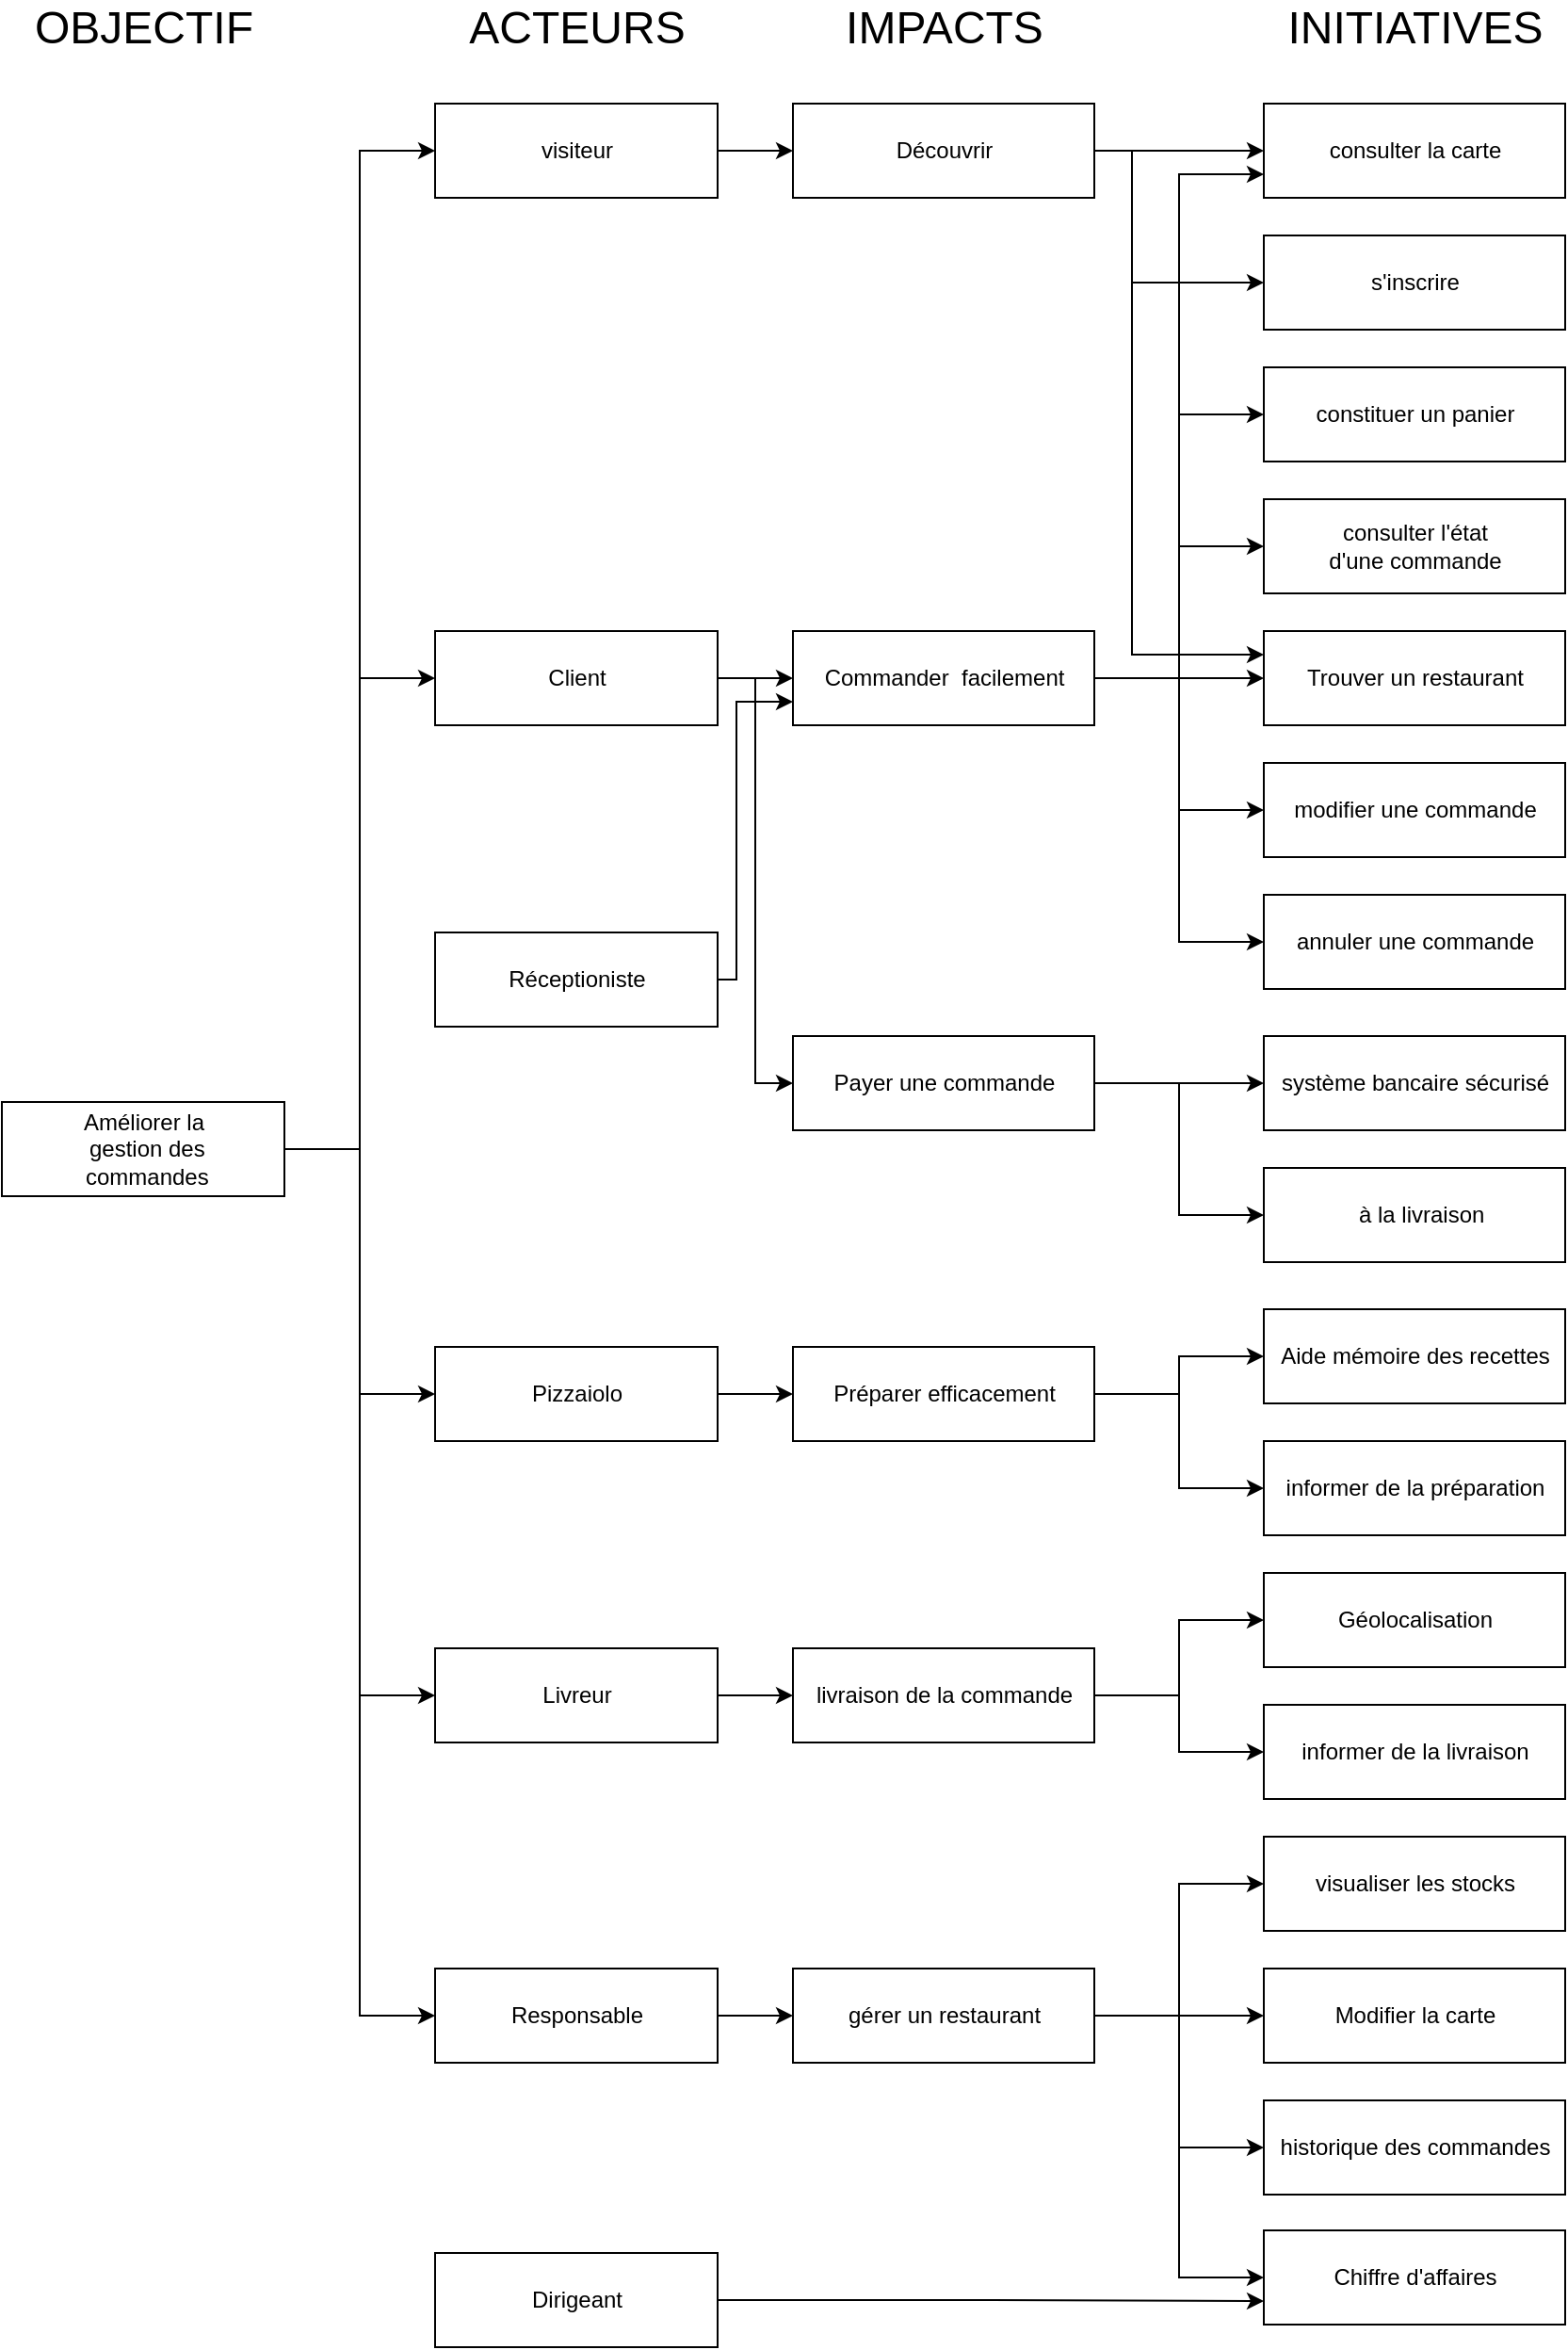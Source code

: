 <mxfile version="14.6.1" type="device"><diagram id="GyILsVNMWldsFnmVUfPP" name="Page-1"><mxGraphModel dx="1942" dy="992" grid="1" gridSize="10" guides="1" tooltips="1" connect="1" arrows="1" fold="1" page="1" pageScale="1" pageWidth="1169" pageHeight="1654" math="0" shadow="0"><root><mxCell id="0"/><mxCell id="1" parent="0"/><mxCell id="XgdL_w0IbXJJiG53eRvk-42" style="edgeStyle=orthogonalEdgeStyle;rounded=0;orthogonalLoop=1;jettySize=auto;html=1;exitX=1;exitY=0.5;exitDx=0;exitDy=0;entryX=0;entryY=0.5;entryDx=0;entryDy=0;" edge="1" parent="1" source="XgdL_w0IbXJJiG53eRvk-47" target="XgdL_w0IbXJJiG53eRvk-80"><mxGeometry relative="1" as="geometry"/></mxCell><mxCell id="XgdL_w0IbXJJiG53eRvk-43" style="edgeStyle=orthogonalEdgeStyle;rounded=0;orthogonalLoop=1;jettySize=auto;html=1;exitX=1;exitY=0.5;exitDx=0;exitDy=0;entryX=0;entryY=0.5;entryDx=0;entryDy=0;" edge="1" parent="1" source="XgdL_w0IbXJJiG53eRvk-47" target="XgdL_w0IbXJJiG53eRvk-50"><mxGeometry relative="1" as="geometry"/></mxCell><mxCell id="XgdL_w0IbXJJiG53eRvk-44" style="edgeStyle=orthogonalEdgeStyle;rounded=0;orthogonalLoop=1;jettySize=auto;html=1;exitX=1;exitY=0.5;exitDx=0;exitDy=0;entryX=0;entryY=0.5;entryDx=0;entryDy=0;" edge="1" parent="1" source="XgdL_w0IbXJJiG53eRvk-47" target="XgdL_w0IbXJJiG53eRvk-55"><mxGeometry relative="1" as="geometry"/></mxCell><mxCell id="XgdL_w0IbXJJiG53eRvk-45" style="edgeStyle=orthogonalEdgeStyle;rounded=0;orthogonalLoop=1;jettySize=auto;html=1;exitX=1;exitY=0.5;exitDx=0;exitDy=0;entryX=0;entryY=0.5;entryDx=0;entryDy=0;" edge="1" parent="1" source="XgdL_w0IbXJJiG53eRvk-47" target="XgdL_w0IbXJJiG53eRvk-52"><mxGeometry relative="1" as="geometry"/></mxCell><mxCell id="XgdL_w0IbXJJiG53eRvk-46" style="edgeStyle=orthogonalEdgeStyle;rounded=0;orthogonalLoop=1;jettySize=auto;html=1;exitX=1;exitY=0.5;exitDx=0;exitDy=0;entryX=0;entryY=0.5;entryDx=0;entryDy=0;" edge="1" parent="1" source="XgdL_w0IbXJJiG53eRvk-47" target="XgdL_w0IbXJJiG53eRvk-70"><mxGeometry relative="1" as="geometry"/></mxCell><mxCell id="XgdL_w0IbXJJiG53eRvk-47" value="Améliorer la&lt;br&gt;&amp;nbsp;gestion des&lt;br&gt;&amp;nbsp;commandes" style="html=1;" vertex="1" parent="1"><mxGeometry x="160" y="610" width="150" height="50" as="geometry"/></mxCell><mxCell id="XgdL_w0IbXJJiG53eRvk-48" style="edgeStyle=orthogonalEdgeStyle;rounded=0;orthogonalLoop=1;jettySize=auto;html=1;exitX=1;exitY=0.5;exitDx=0;exitDy=0;entryX=0;entryY=0.5;entryDx=0;entryDy=0;" edge="1" parent="1" source="XgdL_w0IbXJJiG53eRvk-50" target="XgdL_w0IbXJJiG53eRvk-87"><mxGeometry relative="1" as="geometry"/></mxCell><mxCell id="XgdL_w0IbXJJiG53eRvk-49" style="edgeStyle=orthogonalEdgeStyle;rounded=0;orthogonalLoop=1;jettySize=auto;html=1;exitX=1;exitY=0.5;exitDx=0;exitDy=0;entryX=0;entryY=0.5;entryDx=0;entryDy=0;" edge="1" parent="1" source="XgdL_w0IbXJJiG53eRvk-50" target="XgdL_w0IbXJJiG53eRvk-58"><mxGeometry relative="1" as="geometry"/></mxCell><mxCell id="XgdL_w0IbXJJiG53eRvk-50" value="Client" style="html=1;" vertex="1" parent="1"><mxGeometry x="390" y="360" width="150" height="50" as="geometry"/></mxCell><mxCell id="XgdL_w0IbXJJiG53eRvk-51" style="edgeStyle=orthogonalEdgeStyle;rounded=0;orthogonalLoop=1;jettySize=auto;html=1;exitX=1;exitY=0.5;exitDx=0;exitDy=0;entryX=0;entryY=0.5;entryDx=0;entryDy=0;" edge="1" parent="1" source="XgdL_w0IbXJJiG53eRvk-52" target="XgdL_w0IbXJJiG53eRvk-61"><mxGeometry relative="1" as="geometry"/></mxCell><mxCell id="XgdL_w0IbXJJiG53eRvk-52" value="Livreur" style="html=1;" vertex="1" parent="1"><mxGeometry x="390" y="900" width="150" height="50" as="geometry"/></mxCell><mxCell id="XgdL_w0IbXJJiG53eRvk-54" style="edgeStyle=orthogonalEdgeStyle;rounded=0;orthogonalLoop=1;jettySize=auto;html=1;exitX=1;exitY=0.5;exitDx=0;exitDy=0;entryX=0;entryY=0.5;entryDx=0;entryDy=0;" edge="1" parent="1" source="XgdL_w0IbXJJiG53eRvk-55" target="XgdL_w0IbXJJiG53eRvk-68"><mxGeometry relative="1" as="geometry"><Array as="points"/></mxGeometry></mxCell><mxCell id="XgdL_w0IbXJJiG53eRvk-55" value="Pizzaiolo" style="html=1;" vertex="1" parent="1"><mxGeometry x="390" y="740" width="150" height="50" as="geometry"/></mxCell><mxCell id="XgdL_w0IbXJJiG53eRvk-56" style="edgeStyle=orthogonalEdgeStyle;rounded=0;orthogonalLoop=1;jettySize=auto;html=1;exitX=1;exitY=0.5;exitDx=0;exitDy=0;" edge="1" parent="1" source="XgdL_w0IbXJJiG53eRvk-58" target="XgdL_w0IbXJJiG53eRvk-92"><mxGeometry relative="1" as="geometry"/></mxCell><mxCell id="XgdL_w0IbXJJiG53eRvk-57" style="edgeStyle=orthogonalEdgeStyle;rounded=0;orthogonalLoop=1;jettySize=auto;html=1;exitX=1;exitY=0.5;exitDx=0;exitDy=0;entryX=0;entryY=0.5;entryDx=0;entryDy=0;" edge="1" parent="1" source="XgdL_w0IbXJJiG53eRvk-58" target="XgdL_w0IbXJJiG53eRvk-95"><mxGeometry relative="1" as="geometry"/></mxCell><mxCell id="XgdL_w0IbXJJiG53eRvk-58" value="Payer une commande" style="html=1;" vertex="1" parent="1"><mxGeometry x="580" y="575" width="160" height="50" as="geometry"/></mxCell><mxCell id="XgdL_w0IbXJJiG53eRvk-59" style="edgeStyle=orthogonalEdgeStyle;rounded=0;orthogonalLoop=1;jettySize=auto;html=1;exitX=1;exitY=0.5;exitDx=0;exitDy=0;entryX=0;entryY=0.5;entryDx=0;entryDy=0;" edge="1" parent="1" source="XgdL_w0IbXJJiG53eRvk-61" target="XgdL_w0IbXJJiG53eRvk-62"><mxGeometry relative="1" as="geometry"/></mxCell><mxCell id="XgdL_w0IbXJJiG53eRvk-60" style="edgeStyle=orthogonalEdgeStyle;rounded=0;orthogonalLoop=1;jettySize=auto;html=1;exitX=1;exitY=0.5;exitDx=0;exitDy=0;entryX=0;entryY=0.5;entryDx=0;entryDy=0;" edge="1" parent="1" source="XgdL_w0IbXJJiG53eRvk-61" target="XgdL_w0IbXJJiG53eRvk-97"><mxGeometry relative="1" as="geometry"/></mxCell><mxCell id="XgdL_w0IbXJJiG53eRvk-61" value="livraison de la commande" style="html=1;" vertex="1" parent="1"><mxGeometry x="580" y="900" width="160" height="50" as="geometry"/></mxCell><mxCell id="XgdL_w0IbXJJiG53eRvk-62" value="Géolocalisation" style="html=1;" vertex="1" parent="1"><mxGeometry x="830" y="860" width="160" height="50" as="geometry"/></mxCell><mxCell id="XgdL_w0IbXJJiG53eRvk-63" value="Aide mémoire des recettes" style="html=1;" vertex="1" parent="1"><mxGeometry x="830" y="720" width="160" height="50" as="geometry"/></mxCell><mxCell id="XgdL_w0IbXJJiG53eRvk-64" value="modifier une commande" style="html=1;" vertex="1" parent="1"><mxGeometry x="830" y="430" width="160" height="50" as="geometry"/></mxCell><mxCell id="XgdL_w0IbXJJiG53eRvk-65" value="constituer un panier" style="html=1;" vertex="1" parent="1"><mxGeometry x="830" y="220" width="160" height="50" as="geometry"/></mxCell><mxCell id="XgdL_w0IbXJJiG53eRvk-66" style="edgeStyle=orthogonalEdgeStyle;rounded=0;orthogonalLoop=1;jettySize=auto;html=1;exitX=1;exitY=0.5;exitDx=0;exitDy=0;" edge="1" parent="1" source="XgdL_w0IbXJJiG53eRvk-68" target="XgdL_w0IbXJJiG53eRvk-63"><mxGeometry relative="1" as="geometry"/></mxCell><mxCell id="XgdL_w0IbXJJiG53eRvk-67" style="edgeStyle=orthogonalEdgeStyle;rounded=0;orthogonalLoop=1;jettySize=auto;html=1;exitX=1;exitY=0.5;exitDx=0;exitDy=0;" edge="1" parent="1" source="XgdL_w0IbXJJiG53eRvk-68" target="XgdL_w0IbXJJiG53eRvk-96"><mxGeometry relative="1" as="geometry"/></mxCell><mxCell id="XgdL_w0IbXJJiG53eRvk-68" value="Préparer efficacement" style="html=1;" vertex="1" parent="1"><mxGeometry x="580" y="740" width="160" height="50" as="geometry"/></mxCell><mxCell id="XgdL_w0IbXJJiG53eRvk-69" style="edgeStyle=orthogonalEdgeStyle;rounded=0;orthogonalLoop=1;jettySize=auto;html=1;exitX=1;exitY=0.5;exitDx=0;exitDy=0;" edge="1" parent="1" source="XgdL_w0IbXJJiG53eRvk-70" target="XgdL_w0IbXJJiG53eRvk-76"><mxGeometry relative="1" as="geometry"/></mxCell><mxCell id="XgdL_w0IbXJJiG53eRvk-70" value="Responsable&lt;br&gt;" style="html=1;" vertex="1" parent="1"><mxGeometry x="390" y="1070" width="150" height="50" as="geometry"/></mxCell><mxCell id="XgdL_w0IbXJJiG53eRvk-71" value="Modifier la carte" style="html=1;" vertex="1" parent="1"><mxGeometry x="830" y="1070" width="160" height="50" as="geometry"/></mxCell><mxCell id="XgdL_w0IbXJJiG53eRvk-72" style="edgeStyle=orthogonalEdgeStyle;rounded=0;orthogonalLoop=1;jettySize=auto;html=1;exitX=1;exitY=0.5;exitDx=0;exitDy=0;entryX=0;entryY=0.5;entryDx=0;entryDy=0;" edge="1" parent="1" source="XgdL_w0IbXJJiG53eRvk-76" target="XgdL_w0IbXJJiG53eRvk-77"><mxGeometry relative="1" as="geometry"/></mxCell><mxCell id="XgdL_w0IbXJJiG53eRvk-73" style="edgeStyle=orthogonalEdgeStyle;rounded=0;orthogonalLoop=1;jettySize=auto;html=1;exitX=1;exitY=0.5;exitDx=0;exitDy=0;entryX=0;entryY=0.5;entryDx=0;entryDy=0;" edge="1" parent="1" source="XgdL_w0IbXJJiG53eRvk-76" target="XgdL_w0IbXJJiG53eRvk-71"><mxGeometry relative="1" as="geometry"/></mxCell><mxCell id="XgdL_w0IbXJJiG53eRvk-74" style="edgeStyle=orthogonalEdgeStyle;rounded=0;orthogonalLoop=1;jettySize=auto;html=1;exitX=1;exitY=0.5;exitDx=0;exitDy=0;entryX=0;entryY=0.5;entryDx=0;entryDy=0;" edge="1" parent="1" source="XgdL_w0IbXJJiG53eRvk-76" target="XgdL_w0IbXJJiG53eRvk-98"><mxGeometry relative="1" as="geometry"/></mxCell><mxCell id="XgdL_w0IbXJJiG53eRvk-75" style="edgeStyle=orthogonalEdgeStyle;rounded=0;orthogonalLoop=1;jettySize=auto;html=1;exitX=1;exitY=0.5;exitDx=0;exitDy=0;entryX=0;entryY=0.5;entryDx=0;entryDy=0;" edge="1" parent="1" source="XgdL_w0IbXJJiG53eRvk-76" target="XgdL_w0IbXJJiG53eRvk-100"><mxGeometry relative="1" as="geometry"/></mxCell><mxCell id="XgdL_w0IbXJJiG53eRvk-76" value="gérer un restaurant" style="html=1;" vertex="1" parent="1"><mxGeometry x="580" y="1070" width="160" height="50" as="geometry"/></mxCell><mxCell id="XgdL_w0IbXJJiG53eRvk-77" value="visualiser les stocks" style="html=1;" vertex="1" parent="1"><mxGeometry x="830" y="1000" width="160" height="50" as="geometry"/></mxCell><mxCell id="XgdL_w0IbXJJiG53eRvk-78" value="consulter l'état &lt;br&gt;d'une commande" style="html=1;" vertex="1" parent="1"><mxGeometry x="830" y="290" width="160" height="50" as="geometry"/></mxCell><mxCell id="XgdL_w0IbXJJiG53eRvk-79" style="edgeStyle=orthogonalEdgeStyle;rounded=0;orthogonalLoop=1;jettySize=auto;html=1;exitX=1;exitY=0.5;exitDx=0;exitDy=0;entryX=0;entryY=0.5;entryDx=0;entryDy=0;" edge="1" parent="1" source="XgdL_w0IbXJJiG53eRvk-80" target="XgdL_w0IbXJJiG53eRvk-91"><mxGeometry relative="1" as="geometry"/></mxCell><mxCell id="XgdL_w0IbXJJiG53eRvk-80" value="visiteur" style="html=1;" vertex="1" parent="1"><mxGeometry x="390" y="80" width="150" height="50" as="geometry"/></mxCell><mxCell id="XgdL_w0IbXJJiG53eRvk-81" value="consulter la carte" style="html=1;" vertex="1" parent="1"><mxGeometry x="830" y="80" width="160" height="50" as="geometry"/></mxCell><mxCell id="XgdL_w0IbXJJiG53eRvk-82" style="edgeStyle=orthogonalEdgeStyle;rounded=0;orthogonalLoop=1;jettySize=auto;html=1;exitX=1;exitY=0.5;exitDx=0;exitDy=0;entryX=0;entryY=0.5;entryDx=0;entryDy=0;" edge="1" parent="1" source="XgdL_w0IbXJJiG53eRvk-87" target="XgdL_w0IbXJJiG53eRvk-65"><mxGeometry relative="1" as="geometry"/></mxCell><mxCell id="XgdL_w0IbXJJiG53eRvk-83" style="edgeStyle=orthogonalEdgeStyle;rounded=0;orthogonalLoop=1;jettySize=auto;html=1;exitX=1;exitY=0.5;exitDx=0;exitDy=0;entryX=0;entryY=0.5;entryDx=0;entryDy=0;" edge="1" parent="1" source="XgdL_w0IbXJJiG53eRvk-87" target="XgdL_w0IbXJJiG53eRvk-78"><mxGeometry relative="1" as="geometry"/></mxCell><mxCell id="XgdL_w0IbXJJiG53eRvk-84" style="edgeStyle=orthogonalEdgeStyle;rounded=0;orthogonalLoop=1;jettySize=auto;html=1;exitX=1;exitY=0.5;exitDx=0;exitDy=0;entryX=0;entryY=0.5;entryDx=0;entryDy=0;" edge="1" parent="1" source="XgdL_w0IbXJJiG53eRvk-87" target="XgdL_w0IbXJJiG53eRvk-64"><mxGeometry relative="1" as="geometry"/></mxCell><mxCell id="XgdL_w0IbXJJiG53eRvk-85" style="edgeStyle=orthogonalEdgeStyle;rounded=0;orthogonalLoop=1;jettySize=auto;html=1;exitX=1;exitY=0.5;exitDx=0;exitDy=0;entryX=0;entryY=0.5;entryDx=0;entryDy=0;" edge="1" parent="1" source="XgdL_w0IbXJJiG53eRvk-87" target="XgdL_w0IbXJJiG53eRvk-94"><mxGeometry relative="1" as="geometry"/></mxCell><mxCell id="XgdL_w0IbXJJiG53eRvk-86" style="edgeStyle=orthogonalEdgeStyle;rounded=0;orthogonalLoop=1;jettySize=auto;html=1;exitX=1;exitY=0.5;exitDx=0;exitDy=0;entryX=0;entryY=0.5;entryDx=0;entryDy=0;" edge="1" parent="1" source="XgdL_w0IbXJJiG53eRvk-87" target="XgdL_w0IbXJJiG53eRvk-99"><mxGeometry relative="1" as="geometry"/></mxCell><mxCell id="XgdL_w0IbXJJiG53eRvk-87" value="Commander &amp;nbsp;facilement" style="html=1;" vertex="1" parent="1"><mxGeometry x="580" y="360" width="160" height="50" as="geometry"/></mxCell><mxCell id="XgdL_w0IbXJJiG53eRvk-88" style="edgeStyle=orthogonalEdgeStyle;rounded=0;orthogonalLoop=1;jettySize=auto;html=1;exitX=1;exitY=0.5;exitDx=0;exitDy=0;entryX=0;entryY=0.5;entryDx=0;entryDy=0;" edge="1" parent="1" source="XgdL_w0IbXJJiG53eRvk-91" target="XgdL_w0IbXJJiG53eRvk-81"><mxGeometry relative="1" as="geometry"/></mxCell><mxCell id="XgdL_w0IbXJJiG53eRvk-89" style="edgeStyle=orthogonalEdgeStyle;rounded=0;orthogonalLoop=1;jettySize=auto;html=1;exitX=1;exitY=0.5;exitDx=0;exitDy=0;entryX=0;entryY=0.5;entryDx=0;entryDy=0;" edge="1" parent="1" source="XgdL_w0IbXJJiG53eRvk-91" target="XgdL_w0IbXJJiG53eRvk-93"><mxGeometry relative="1" as="geometry"><Array as="points"><mxPoint x="760" y="105"/><mxPoint x="760" y="175"/></Array></mxGeometry></mxCell><mxCell id="XgdL_w0IbXJJiG53eRvk-90" style="edgeStyle=orthogonalEdgeStyle;rounded=0;orthogonalLoop=1;jettySize=auto;html=1;exitX=1;exitY=0.5;exitDx=0;exitDy=0;entryX=0;entryY=0.25;entryDx=0;entryDy=0;" edge="1" parent="1" source="XgdL_w0IbXJJiG53eRvk-91" target="XgdL_w0IbXJJiG53eRvk-99"><mxGeometry relative="1" as="geometry"><Array as="points"><mxPoint x="760" y="105"/><mxPoint x="760" y="373"/></Array></mxGeometry></mxCell><mxCell id="XgdL_w0IbXJJiG53eRvk-91" value="Découvrir" style="html=1;" vertex="1" parent="1"><mxGeometry x="580" y="80" width="160" height="50" as="geometry"/></mxCell><mxCell id="XgdL_w0IbXJJiG53eRvk-92" value="système bancaire sécurisé" style="html=1;" vertex="1" parent="1"><mxGeometry x="830" y="575" width="160" height="50" as="geometry"/></mxCell><mxCell id="XgdL_w0IbXJJiG53eRvk-93" value="s'inscrire" style="html=1;" vertex="1" parent="1"><mxGeometry x="830" y="150" width="160" height="50" as="geometry"/></mxCell><mxCell id="XgdL_w0IbXJJiG53eRvk-94" value="annuler une commande" style="html=1;" vertex="1" parent="1"><mxGeometry x="830" y="500" width="160" height="50" as="geometry"/></mxCell><mxCell id="XgdL_w0IbXJJiG53eRvk-95" value="&amp;nbsp; à la livraison" style="html=1;" vertex="1" parent="1"><mxGeometry x="830" y="645" width="160" height="50" as="geometry"/></mxCell><mxCell id="XgdL_w0IbXJJiG53eRvk-96" value="informer de la préparation" style="html=1;" vertex="1" parent="1"><mxGeometry x="830" y="790" width="160" height="50" as="geometry"/></mxCell><mxCell id="XgdL_w0IbXJJiG53eRvk-97" value="informer de la livraison" style="html=1;" vertex="1" parent="1"><mxGeometry x="830" y="930" width="160" height="50" as="geometry"/></mxCell><mxCell id="XgdL_w0IbXJJiG53eRvk-98" value="historique des commandes" style="html=1;" vertex="1" parent="1"><mxGeometry x="830" y="1140" width="160" height="50" as="geometry"/></mxCell><mxCell id="XgdL_w0IbXJJiG53eRvk-99" value="Trouver un restaurant" style="html=1;" vertex="1" parent="1"><mxGeometry x="830" y="360" width="160" height="50" as="geometry"/></mxCell><mxCell id="XgdL_w0IbXJJiG53eRvk-100" value="Chiffre d'affaires" style="html=1;" vertex="1" parent="1"><mxGeometry x="830" y="1209" width="160" height="50" as="geometry"/></mxCell><mxCell id="XgdL_w0IbXJJiG53eRvk-101" style="edgeStyle=orthogonalEdgeStyle;rounded=0;orthogonalLoop=1;jettySize=auto;html=1;exitX=1;exitY=0.5;exitDx=0;exitDy=0;entryX=0;entryY=0.75;entryDx=0;entryDy=0;" edge="1" parent="1" source="XgdL_w0IbXJJiG53eRvk-87" target="XgdL_w0IbXJJiG53eRvk-81"><mxGeometry relative="1" as="geometry"><mxPoint x="750" y="395" as="sourcePoint"/><mxPoint x="820" y="120" as="targetPoint"/></mxGeometry></mxCell><mxCell id="XgdL_w0IbXJJiG53eRvk-104" style="edgeStyle=orthogonalEdgeStyle;rounded=0;orthogonalLoop=1;jettySize=auto;html=1;exitX=1;exitY=0.5;exitDx=0;exitDy=0;entryX=0;entryY=0.75;entryDx=0;entryDy=0;" edge="1" parent="1" source="XgdL_w0IbXJJiG53eRvk-102" target="XgdL_w0IbXJJiG53eRvk-87"><mxGeometry relative="1" as="geometry"><Array as="points"><mxPoint x="550" y="545"/><mxPoint x="550" y="398"/></Array></mxGeometry></mxCell><mxCell id="XgdL_w0IbXJJiG53eRvk-102" value="Réceptioniste" style="html=1;" vertex="1" parent="1"><mxGeometry x="390" y="520" width="150" height="50" as="geometry"/></mxCell><mxCell id="XgdL_w0IbXJJiG53eRvk-108" style="edgeStyle=orthogonalEdgeStyle;rounded=0;orthogonalLoop=1;jettySize=auto;html=1;exitX=1;exitY=0.5;exitDx=0;exitDy=0;entryX=0;entryY=0.75;entryDx=0;entryDy=0;" edge="1" parent="1" source="XgdL_w0IbXJJiG53eRvk-106" target="XgdL_w0IbXJJiG53eRvk-100"><mxGeometry relative="1" as="geometry"><mxPoint x="820" y="1245.2" as="targetPoint"/></mxGeometry></mxCell><mxCell id="XgdL_w0IbXJJiG53eRvk-106" value="Dirigeant" style="html=1;" vertex="1" parent="1"><mxGeometry x="390" y="1221" width="150" height="50" as="geometry"/></mxCell><mxCell id="XgdL_w0IbXJJiG53eRvk-109" value="&lt;font style=&quot;font-size: 24px&quot;&gt;OBJECTIF&lt;/font&gt;" style="text;html=1;align=center;verticalAlign=middle;resizable=0;points=[];autosize=1;strokeColor=none;" vertex="1" parent="1"><mxGeometry x="170" y="30" width="130" height="20" as="geometry"/></mxCell><mxCell id="XgdL_w0IbXJJiG53eRvk-110" value="&lt;font style=&quot;font-size: 24px&quot;&gt;ACTEURS&lt;/font&gt;" style="text;html=1;align=center;verticalAlign=middle;resizable=0;points=[];autosize=1;strokeColor=none;" vertex="1" parent="1"><mxGeometry x="400" y="30" width="130" height="20" as="geometry"/></mxCell><mxCell id="XgdL_w0IbXJJiG53eRvk-111" value="&lt;font style=&quot;font-size: 24px&quot;&gt;IMPACTS&lt;/font&gt;" style="text;html=1;align=center;verticalAlign=middle;resizable=0;points=[];autosize=1;strokeColor=none;" vertex="1" parent="1"><mxGeometry x="600" y="30" width="120" height="20" as="geometry"/></mxCell><mxCell id="XgdL_w0IbXJJiG53eRvk-112" value="&lt;font style=&quot;font-size: 24px&quot;&gt;INITIATIVES&lt;/font&gt;" style="text;html=1;align=center;verticalAlign=middle;resizable=0;points=[];autosize=1;strokeColor=none;" vertex="1" parent="1"><mxGeometry x="835" y="30" width="150" height="20" as="geometry"/></mxCell></root></mxGraphModel></diagram></mxfile>